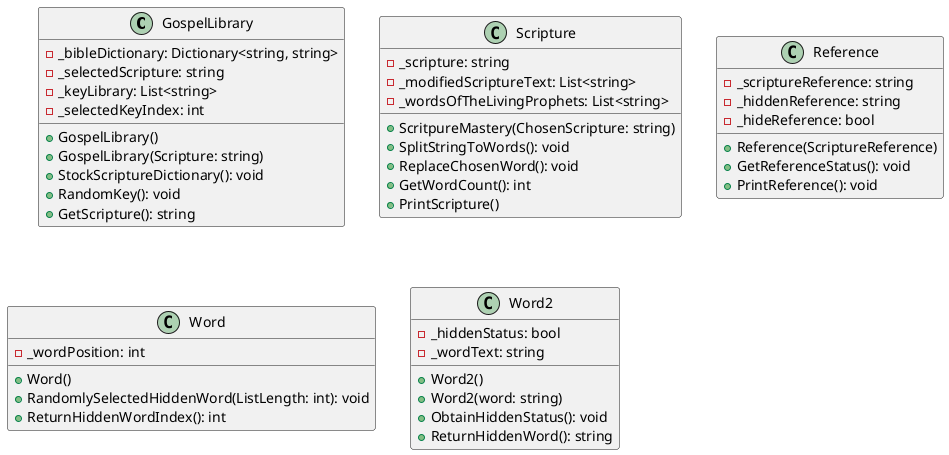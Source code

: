@startuml None
'GospelLibrary class
'Attributes:
GospelLibrary : -_bibleDictionary: Dictionary<string, string>
GospelLibrary : -_selectedScripture: string
GospelLibrary : -_keyLibrary: List<string>
GospelLibrary : -_selectedKeyIndex: int

'Constructors:
GospelLibrary : +GospelLibrary()
GospelLibrary : +GospelLibrary(Scripture: string)

'Methods
GospelLibrary : +StockScriptureDictionary(): void
GospelLibrary : +RandomKey(): void
GospelLibrary : +GetScripture(): string



'Scripture class
'Attributes:
Scripture : -_scripture: string
Scripture : -_modifiedScriptureText: List<string>
Scripture : -_wordsOfTheLivingProphets: List<string>

'Constructors:
Scripture : +ScritpureMastery(ChosenScripture: string)

'Methods:
Scripture : +SplitStringToWords(): void
Scripture : +ReplaceChosenWord(): void
Scripture : +GetWordCount(): int
Scripture : +PrintScripture()


'Reference class
'Attributes:
Reference : -_scriptureReference: string
Reference : -_hiddenReference: string
Reference : -_hideReference: bool

'Constructors:
Reference : +Reference(ScriptureReference)

'Methods:
Reference : +GetReferenceStatus(): void
' Reference : +HideReference(ReferenceIsHidden: bool): void
Reference : +PrintReference(): void



'Word class
'Attributes:
Word : -_wordPosition: int

'constructors:
Word : +Word()

'Methods:
Word : +RandomlySelectedHiddenWord(ListLength: int): void
Word : +ReturnHiddenWordIndex(): int
' Word : +SetWordStatus(): void



'Word2 class
'Attributes
Word2 : -_hiddenStatus: bool
Word2 : -_wordText: string

'Constructors:
Word2 : +Word2()
Word2 : +Word2(word: string)

'Methods:
Word2 : +ObtainHiddenStatus(): void
Word2 : +ReturnHiddenWord(): string
@enduml
